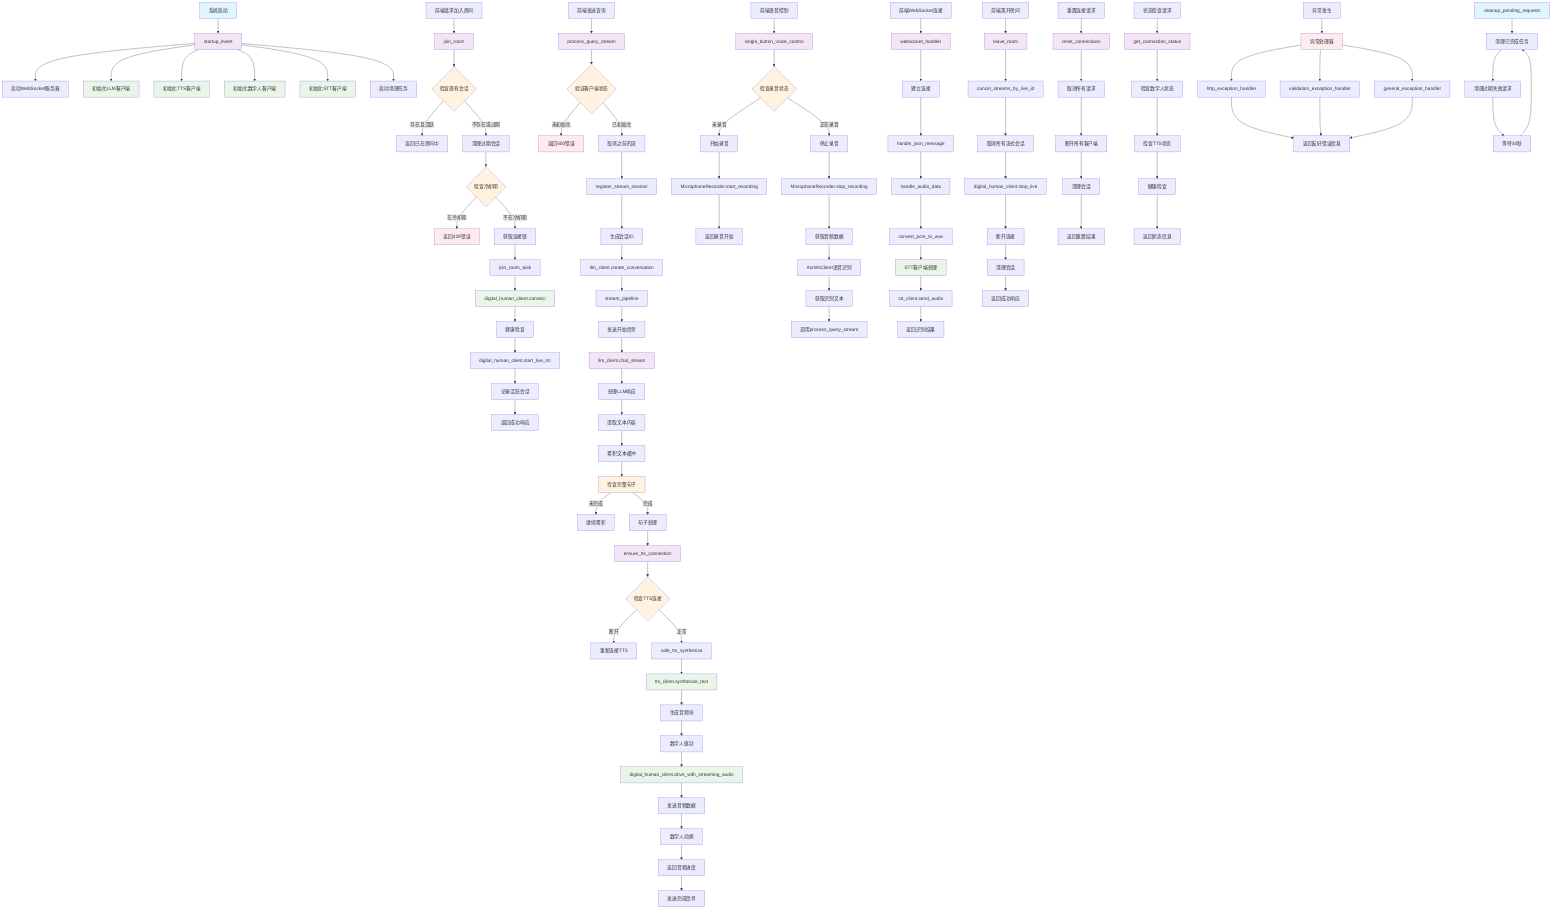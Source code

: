 graph TD
    %% 系统启动
    A[系统启动] --> B[startup_event]
    B --> B1[启动WebSocket服务器]
    B --> B2[初始化LLM客户端]
    B --> B3[初始化TTS客户端]
    B --> B4[初始化数字人客户端]
    B --> B5[初始化STT客户端]
    B --> B6[启动清理任务]
    
    %% 数字人加入房间流程
    C[前端请求加入房间] --> D[join_room]
    D --> D1{检查现有会话}
    D1 -->|存在且活跃| D2[返回已在房间中]
    D1 -->|不存在或过期| D3[清理过期会话]
    D3 --> D4{检查冷却期}
    D4 -->|在冷却期| D5[返回429错误]
    D4 -->|不在冷却期| D6[获取连接锁]
    D6 --> D7[join_room_task]
    D7 --> D8[digital_human_client.connect]
    D8 --> D9[健康检查]
    D9 --> D10[digital_human_client.start_live_rtc]
    D10 --> D11[记录活跃会话]
    D11 --> D12[返回成功响应]
    
    %% 流式查询处理流程
    E[前端发送查询] --> F[process_query_stream]
    F --> F1{验证客户端状态}
    F1 -->|未初始化| F2[返回500错误]
    F1 -->|已初始化| F3[取消之前的流]
    F3 --> F4[register_stream_session]
    F4 --> F5[生成会话ID]
    F5 --> F6[llm_client.create_conversation]
    F6 --> F7[stream_pipeline]
    
    %% 流式处理管道
    F7 --> G[发送开始信号]
    G --> H[llm_client.chat_stream]
    H --> I[处理LLM响应]
    I --> I1[提取文本内容]
    I1 --> I2[累积文本缓冲]
    I2 --> I3[检查完整句子]
    I3 -->|未完成| I4[继续累积]
    I3 -->|完成| I5[句子处理]
    
    %% TTS处理流程
    I5 --> J[ensure_tts_connection]
    J --> J1{检查TTS连接}
    J1 -->|断开| J2[重新连接TTS]
    J1 -->|正常| J3[safe_tts_synthesize]
    J3 --> J4[tts_client.synthesize_text]
    J4 --> J5[生成音频块]
    J5 --> J6[数字人驱动]
    
    %% 数字人驱动流程
    J6 --> K[digital_human_client.drive_with_streaming_audio]
    K --> K1[发送音频数据]
    K1 --> K2[数字人动画]
    K2 --> K3[返回音频进度]
    K3 --> K4[发送完成信号]
    
    %% 语音控制流程
    L[前端语音控制] --> M[single_button_voice_control]
    M --> M1{检查录音状态}
    M1 -->|未录音| M2[开始录音]
    M2 --> M3[MicrophoneRecorder.start_recording]
    M3 --> M4[返回录音开始]
    M1 -->|正在录音| M5[停止录音]
    M5 --> M6[MicrophoneRecorder.stop_recording]
    M6 --> M7[获取音频数据]
    M7 --> M8[AsrWsClient语音识别]
    M8 --> M9[获取识别文本]
    M9 --> M10[调用process_query_stream]
    
    %% WebSocket音频处理流程
    N[前端WebSocket连接] --> O[websocket_handler]
    O --> O1[建立连接]
    O1 --> O2[handle_json_message]
    O2 --> O3[handle_audio_data]
    O3 --> O4[convert_pcm_to_wav]
    O4 --> O5[STT客户端处理]
    O5 --> O6[stt_client.send_audio]
    O6 --> O7[返回识别结果]
    
    %% 离开房间流程
    P[前端离开房间] --> Q[leave_room]
    Q --> Q1[cancel_streams_by_live_id]
    Q1 --> Q2[取消所有流式会话]
    Q2 --> Q3[digital_human_client.stop_live]
    Q3 --> Q4[断开连接]
    Q4 --> Q5[清理会话]
    Q5 --> Q6[返回成功响应]
    
    %% 连接重置流程
    R[重置连接请求] --> S[reset_connections]
    S --> S1[取消所有请求]
    S1 --> S2[断开所有客户端]
    S2 --> S3[清理会话]
    S3 --> S4[返回重置结果]
    
    %% 状态检查流程
    T[状态检查请求] --> U[get_connection_status]
    U --> U1[检查数字人状态]
    U1 --> U2[检查TTS状态]
    U2 --> U3[健康检查]
    U3 --> U4[返回状态信息]
    
    %% 错误处理流程
    V[异常发生] --> W[异常处理器]
    W --> W1[http_exception_handler]
    W --> W2[validation_exception_handler]
    W --> W3[general_exception_handler]
    W1 --> W4[返回友好错误信息]
    W2 --> W4
    W3 --> W4
    
    %% 清理任务
    X[cleanup_pending_requests] --> X1[清理已完成任务]
    X1 --> X2[清理过期失败请求]
    X2 --> X3[等待30秒]
    X3 --> X1
    
    %% 样式定义
    classDef startEnd fill:#e1f5fe
    classDef process fill:#f3e5f5
    classDef decision fill:#fff3e0
    classDef error fill:#ffebee
    classDef client fill:#e8f5e8
    
    class A,X startEnd
    class B,D,F,H,J,K,M,O,Q,S,U,W process
    class D1,D4,F1,I3,J1,M1 decision
    class F2,D5,W error
    class B2,B3,B4,B5,D8,J4,K,O5 client